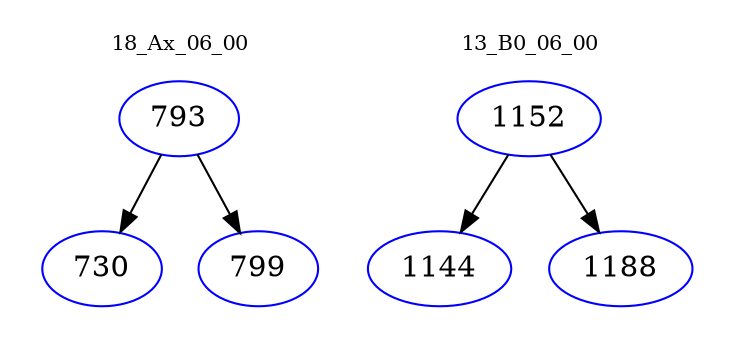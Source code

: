 digraph{
subgraph cluster_0 {
color = white
label = "18_Ax_06_00";
fontsize=10;
T0_793 [label="793", color="blue"]
T0_793 -> T0_730 [color="black"]
T0_730 [label="730", color="blue"]
T0_793 -> T0_799 [color="black"]
T0_799 [label="799", color="blue"]
}
subgraph cluster_1 {
color = white
label = "13_B0_06_00";
fontsize=10;
T1_1152 [label="1152", color="blue"]
T1_1152 -> T1_1144 [color="black"]
T1_1144 [label="1144", color="blue"]
T1_1152 -> T1_1188 [color="black"]
T1_1188 [label="1188", color="blue"]
}
}
